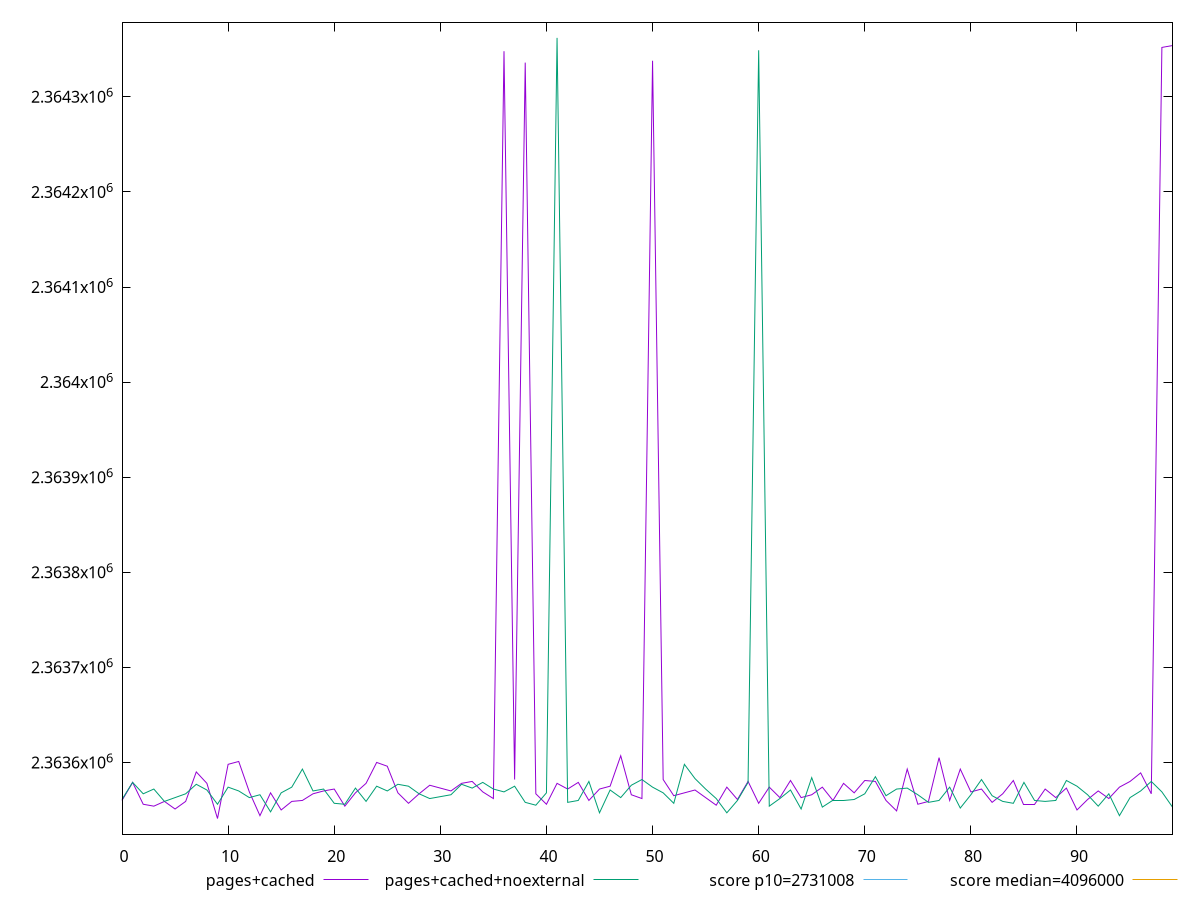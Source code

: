 reset

$pagesCached <<EOF
0 2363560
1 2363579
2 2363556
3 2363554
4 2363559
5 2363551
6 2363559
7 2363590
8 2363578
9 2363541
10 2363598
11 2363601
12 2363569
13 2363544
14 2363568
15 2363550
16 2363559
17 2363560
18 2363567
19 2363570
20 2363572
21 2363554
22 2363568
23 2363578
24 2363600
25 2363596
26 2363568
27 2363557
28 2363567
29 2363576
30 2363573
31 2363570
32 2363578
33 2363580
34 2363569
35 2363562
36 2364348
37 2363582
38 2364336
39 2363567
40 2363556
41 2363578
42 2363572
43 2363579
44 2363560
45 2363572
46 2363575
47 2363607
48 2363566
49 2363562
50 2364338
51 2363582
52 2363565
53 2363568
54 2363571
55 2363563
56 2363555
57 2363574
58 2363561
59 2363580
60 2363557
61 2363574
62 2363563
63 2363581
64 2363563
65 2363566
66 2363574
67 2363560
68 2363578
69 2363568
70 2363581
71 2363580
72 2363560
73 2363549
74 2363593
75 2363556
76 2363559
77 2363605
78 2363560
79 2363593
80 2363569
81 2363572
82 2363558
83 2363567
84 2363581
85 2363556
86 2363556
87 2363572
88 2363563
89 2363573
90 2363550
91 2363561
92 2363570
93 2363562
94 2363574
95 2363580
96 2363589
97 2363567
98 2364352
99 2364354
EOF

$pagesCachedNoexternal <<EOF
0 2363561
1 2363579
2 2363567
3 2363572
4 2363559
5 2363563
6 2363567
7 2363577
8 2363571
9 2363556
10 2363574
11 2363570
12 2363563
13 2363566
14 2363548
15 2363568
16 2363574
17 2363593
18 2363570
19 2363572
20 2363557
21 2363556
22 2363573
23 2363559
24 2363575
25 2363570
26 2363577
27 2363575
28 2363567
29 2363562
30 2363564
31 2363566
32 2363577
33 2363573
34 2363579
35 2363572
36 2363569
37 2363575
38 2363558
39 2363555
40 2363568
41 2364362
42 2363558
43 2363560
44 2363580
45 2363547
46 2363571
47 2363563
48 2363576
49 2363582
50 2363574
51 2363568
52 2363557
53 2363598
54 2363583
55 2363572
56 2363562
57 2363547
58 2363560
59 2363579
60 2364349
61 2363554
62 2363562
63 2363571
64 2363551
65 2363584
66 2363553
67 2363560
68 2363560
69 2363561
70 2363567
71 2363585
72 2363565
73 2363572
74 2363573
75 2363566
76 2363558
77 2363560
78 2363574
79 2363552
80 2363566
81 2363582
82 2363565
83 2363559
84 2363557
85 2363579
86 2363560
87 2363559
88 2363560
89 2363581
90 2363575
91 2363566
92 2363554
93 2363567
94 2363544
95 2363563
96 2363570
97 2363580
98 2363569
99 2363553
EOF

set key outside below
set xrange [0:99]
set yrange [2363524.58:2364378.42]
set trange [2363524.58:2364378.42]
set terminal svg size 640, 520 enhanced background rgb 'white'
set output "reprap/total-byte-weight/comparison/line/1_vs_2.svg"

plot $pagesCached title "pages+cached" with line, \
     $pagesCachedNoexternal title "pages+cached+noexternal" with line, \
     2731008 title "score p10=2731008", \
     4096000 title "score median=4096000"

reset
